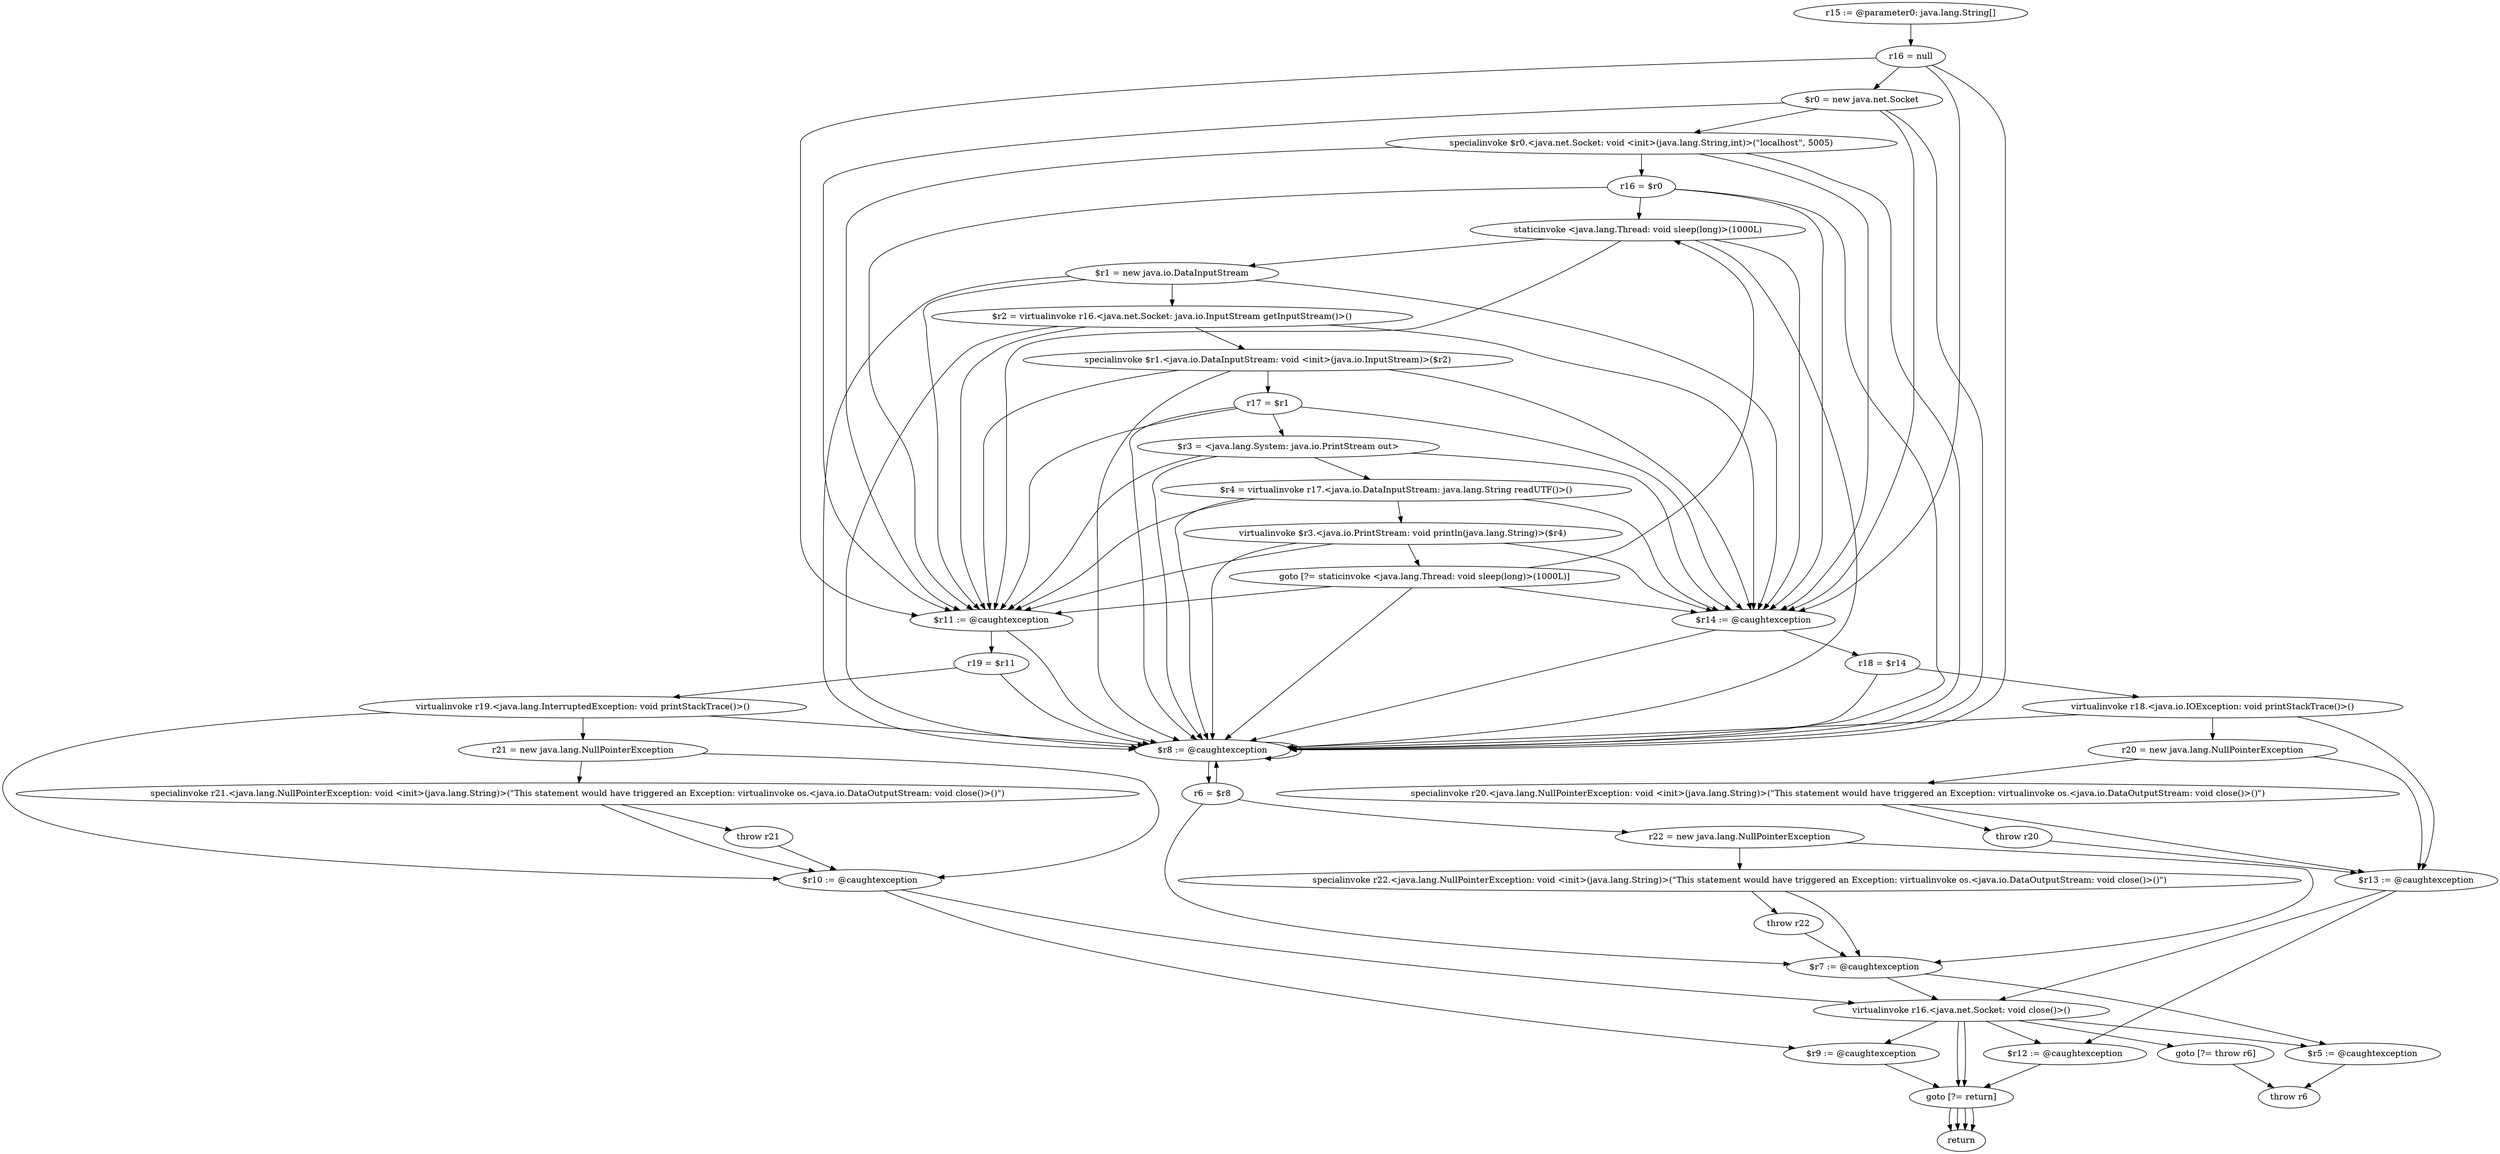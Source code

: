 digraph "unitGraph" {
    "r15 := @parameter0: java.lang.String[]"
    "r16 = null"
    "$r0 = new java.net.Socket"
    "specialinvoke $r0.<java.net.Socket: void <init>(java.lang.String,int)>(\"localhost\", 5005)"
    "r16 = $r0"
    "staticinvoke <java.lang.Thread: void sleep(long)>(1000L)"
    "$r1 = new java.io.DataInputStream"
    "$r2 = virtualinvoke r16.<java.net.Socket: java.io.InputStream getInputStream()>()"
    "specialinvoke $r1.<java.io.DataInputStream: void <init>(java.io.InputStream)>($r2)"
    "r17 = $r1"
    "$r3 = <java.lang.System: java.io.PrintStream out>"
    "$r4 = virtualinvoke r17.<java.io.DataInputStream: java.lang.String readUTF()>()"
    "virtualinvoke $r3.<java.io.PrintStream: void println(java.lang.String)>($r4)"
    "goto [?= staticinvoke <java.lang.Thread: void sleep(long)>(1000L)]"
    "$r14 := @caughtexception"
    "r18 = $r14"
    "virtualinvoke r18.<java.io.IOException: void printStackTrace()>()"
    "r20 = new java.lang.NullPointerException"
    "specialinvoke r20.<java.lang.NullPointerException: void <init>(java.lang.String)>(\"This statement would have triggered an Exception: virtualinvoke os.<java.io.DataOutputStream: void close()>()\")"
    "throw r20"
    "$r13 := @caughtexception"
    "virtualinvoke r16.<java.net.Socket: void close()>()"
    "goto [?= return]"
    "$r12 := @caughtexception"
    "$r11 := @caughtexception"
    "r19 = $r11"
    "virtualinvoke r19.<java.lang.InterruptedException: void printStackTrace()>()"
    "r21 = new java.lang.NullPointerException"
    "specialinvoke r21.<java.lang.NullPointerException: void <init>(java.lang.String)>(\"This statement would have triggered an Exception: virtualinvoke os.<java.io.DataOutputStream: void close()>()\")"
    "throw r21"
    "$r10 := @caughtexception"
    "$r9 := @caughtexception"
    "$r8 := @caughtexception"
    "r6 = $r8"
    "r22 = new java.lang.NullPointerException"
    "specialinvoke r22.<java.lang.NullPointerException: void <init>(java.lang.String)>(\"This statement would have triggered an Exception: virtualinvoke os.<java.io.DataOutputStream: void close()>()\")"
    "throw r22"
    "$r7 := @caughtexception"
    "goto [?= throw r6]"
    "$r5 := @caughtexception"
    "throw r6"
    "return"
    "r15 := @parameter0: java.lang.String[]"->"r16 = null";
    "r16 = null"->"$r14 := @caughtexception";
    "r16 = null"->"$r11 := @caughtexception";
    "r16 = null"->"$r8 := @caughtexception";
    "r16 = null"->"$r0 = new java.net.Socket";
    "$r0 = new java.net.Socket"->"$r14 := @caughtexception";
    "$r0 = new java.net.Socket"->"$r11 := @caughtexception";
    "$r0 = new java.net.Socket"->"$r8 := @caughtexception";
    "$r0 = new java.net.Socket"->"specialinvoke $r0.<java.net.Socket: void <init>(java.lang.String,int)>(\"localhost\", 5005)";
    "specialinvoke $r0.<java.net.Socket: void <init>(java.lang.String,int)>(\"localhost\", 5005)"->"$r14 := @caughtexception";
    "specialinvoke $r0.<java.net.Socket: void <init>(java.lang.String,int)>(\"localhost\", 5005)"->"$r11 := @caughtexception";
    "specialinvoke $r0.<java.net.Socket: void <init>(java.lang.String,int)>(\"localhost\", 5005)"->"$r8 := @caughtexception";
    "specialinvoke $r0.<java.net.Socket: void <init>(java.lang.String,int)>(\"localhost\", 5005)"->"r16 = $r0";
    "r16 = $r0"->"$r14 := @caughtexception";
    "r16 = $r0"->"$r11 := @caughtexception";
    "r16 = $r0"->"$r8 := @caughtexception";
    "r16 = $r0"->"staticinvoke <java.lang.Thread: void sleep(long)>(1000L)";
    "staticinvoke <java.lang.Thread: void sleep(long)>(1000L)"->"$r14 := @caughtexception";
    "staticinvoke <java.lang.Thread: void sleep(long)>(1000L)"->"$r11 := @caughtexception";
    "staticinvoke <java.lang.Thread: void sleep(long)>(1000L)"->"$r8 := @caughtexception";
    "staticinvoke <java.lang.Thread: void sleep(long)>(1000L)"->"$r1 = new java.io.DataInputStream";
    "$r1 = new java.io.DataInputStream"->"$r14 := @caughtexception";
    "$r1 = new java.io.DataInputStream"->"$r11 := @caughtexception";
    "$r1 = new java.io.DataInputStream"->"$r8 := @caughtexception";
    "$r1 = new java.io.DataInputStream"->"$r2 = virtualinvoke r16.<java.net.Socket: java.io.InputStream getInputStream()>()";
    "$r2 = virtualinvoke r16.<java.net.Socket: java.io.InputStream getInputStream()>()"->"$r14 := @caughtexception";
    "$r2 = virtualinvoke r16.<java.net.Socket: java.io.InputStream getInputStream()>()"->"$r11 := @caughtexception";
    "$r2 = virtualinvoke r16.<java.net.Socket: java.io.InputStream getInputStream()>()"->"$r8 := @caughtexception";
    "$r2 = virtualinvoke r16.<java.net.Socket: java.io.InputStream getInputStream()>()"->"specialinvoke $r1.<java.io.DataInputStream: void <init>(java.io.InputStream)>($r2)";
    "specialinvoke $r1.<java.io.DataInputStream: void <init>(java.io.InputStream)>($r2)"->"$r14 := @caughtexception";
    "specialinvoke $r1.<java.io.DataInputStream: void <init>(java.io.InputStream)>($r2)"->"$r11 := @caughtexception";
    "specialinvoke $r1.<java.io.DataInputStream: void <init>(java.io.InputStream)>($r2)"->"$r8 := @caughtexception";
    "specialinvoke $r1.<java.io.DataInputStream: void <init>(java.io.InputStream)>($r2)"->"r17 = $r1";
    "r17 = $r1"->"$r14 := @caughtexception";
    "r17 = $r1"->"$r11 := @caughtexception";
    "r17 = $r1"->"$r8 := @caughtexception";
    "r17 = $r1"->"$r3 = <java.lang.System: java.io.PrintStream out>";
    "$r3 = <java.lang.System: java.io.PrintStream out>"->"$r14 := @caughtexception";
    "$r3 = <java.lang.System: java.io.PrintStream out>"->"$r11 := @caughtexception";
    "$r3 = <java.lang.System: java.io.PrintStream out>"->"$r8 := @caughtexception";
    "$r3 = <java.lang.System: java.io.PrintStream out>"->"$r4 = virtualinvoke r17.<java.io.DataInputStream: java.lang.String readUTF()>()";
    "$r4 = virtualinvoke r17.<java.io.DataInputStream: java.lang.String readUTF()>()"->"$r14 := @caughtexception";
    "$r4 = virtualinvoke r17.<java.io.DataInputStream: java.lang.String readUTF()>()"->"$r11 := @caughtexception";
    "$r4 = virtualinvoke r17.<java.io.DataInputStream: java.lang.String readUTF()>()"->"$r8 := @caughtexception";
    "$r4 = virtualinvoke r17.<java.io.DataInputStream: java.lang.String readUTF()>()"->"virtualinvoke $r3.<java.io.PrintStream: void println(java.lang.String)>($r4)";
    "virtualinvoke $r3.<java.io.PrintStream: void println(java.lang.String)>($r4)"->"$r14 := @caughtexception";
    "virtualinvoke $r3.<java.io.PrintStream: void println(java.lang.String)>($r4)"->"$r11 := @caughtexception";
    "virtualinvoke $r3.<java.io.PrintStream: void println(java.lang.String)>($r4)"->"$r8 := @caughtexception";
    "virtualinvoke $r3.<java.io.PrintStream: void println(java.lang.String)>($r4)"->"goto [?= staticinvoke <java.lang.Thread: void sleep(long)>(1000L)]";
    "goto [?= staticinvoke <java.lang.Thread: void sleep(long)>(1000L)]"->"$r14 := @caughtexception";
    "goto [?= staticinvoke <java.lang.Thread: void sleep(long)>(1000L)]"->"$r11 := @caughtexception";
    "goto [?= staticinvoke <java.lang.Thread: void sleep(long)>(1000L)]"->"$r8 := @caughtexception";
    "goto [?= staticinvoke <java.lang.Thread: void sleep(long)>(1000L)]"->"staticinvoke <java.lang.Thread: void sleep(long)>(1000L)";
    "$r14 := @caughtexception"->"r18 = $r14";
    "$r14 := @caughtexception"->"$r8 := @caughtexception";
    "r18 = $r14"->"virtualinvoke r18.<java.io.IOException: void printStackTrace()>()";
    "r18 = $r14"->"$r8 := @caughtexception";
    "virtualinvoke r18.<java.io.IOException: void printStackTrace()>()"->"$r13 := @caughtexception";
    "virtualinvoke r18.<java.io.IOException: void printStackTrace()>()"->"$r8 := @caughtexception";
    "virtualinvoke r18.<java.io.IOException: void printStackTrace()>()"->"r20 = new java.lang.NullPointerException";
    "r20 = new java.lang.NullPointerException"->"specialinvoke r20.<java.lang.NullPointerException: void <init>(java.lang.String)>(\"This statement would have triggered an Exception: virtualinvoke os.<java.io.DataOutputStream: void close()>()\")";
    "r20 = new java.lang.NullPointerException"->"$r13 := @caughtexception";
    "specialinvoke r20.<java.lang.NullPointerException: void <init>(java.lang.String)>(\"This statement would have triggered an Exception: virtualinvoke os.<java.io.DataOutputStream: void close()>()\")"->"throw r20";
    "specialinvoke r20.<java.lang.NullPointerException: void <init>(java.lang.String)>(\"This statement would have triggered an Exception: virtualinvoke os.<java.io.DataOutputStream: void close()>()\")"->"$r13 := @caughtexception";
    "throw r20"->"$r13 := @caughtexception";
    "$r13 := @caughtexception"->"virtualinvoke r16.<java.net.Socket: void close()>()";
    "$r13 := @caughtexception"->"$r12 := @caughtexception";
    "virtualinvoke r16.<java.net.Socket: void close()>()"->"goto [?= return]";
    "virtualinvoke r16.<java.net.Socket: void close()>()"->"$r12 := @caughtexception";
    "goto [?= return]"->"return";
    "$r12 := @caughtexception"->"goto [?= return]";
    "goto [?= return]"->"return";
    "$r11 := @caughtexception"->"r19 = $r11";
    "$r11 := @caughtexception"->"$r8 := @caughtexception";
    "r19 = $r11"->"virtualinvoke r19.<java.lang.InterruptedException: void printStackTrace()>()";
    "r19 = $r11"->"$r8 := @caughtexception";
    "virtualinvoke r19.<java.lang.InterruptedException: void printStackTrace()>()"->"$r10 := @caughtexception";
    "virtualinvoke r19.<java.lang.InterruptedException: void printStackTrace()>()"->"$r8 := @caughtexception";
    "virtualinvoke r19.<java.lang.InterruptedException: void printStackTrace()>()"->"r21 = new java.lang.NullPointerException";
    "r21 = new java.lang.NullPointerException"->"specialinvoke r21.<java.lang.NullPointerException: void <init>(java.lang.String)>(\"This statement would have triggered an Exception: virtualinvoke os.<java.io.DataOutputStream: void close()>()\")";
    "r21 = new java.lang.NullPointerException"->"$r10 := @caughtexception";
    "specialinvoke r21.<java.lang.NullPointerException: void <init>(java.lang.String)>(\"This statement would have triggered an Exception: virtualinvoke os.<java.io.DataOutputStream: void close()>()\")"->"throw r21";
    "specialinvoke r21.<java.lang.NullPointerException: void <init>(java.lang.String)>(\"This statement would have triggered an Exception: virtualinvoke os.<java.io.DataOutputStream: void close()>()\")"->"$r10 := @caughtexception";
    "throw r21"->"$r10 := @caughtexception";
    "$r10 := @caughtexception"->"virtualinvoke r16.<java.net.Socket: void close()>()";
    "$r10 := @caughtexception"->"$r9 := @caughtexception";
    "virtualinvoke r16.<java.net.Socket: void close()>()"->"goto [?= return]";
    "virtualinvoke r16.<java.net.Socket: void close()>()"->"$r9 := @caughtexception";
    "goto [?= return]"->"return";
    "$r9 := @caughtexception"->"goto [?= return]";
    "goto [?= return]"->"return";
    "$r8 := @caughtexception"->"r6 = $r8";
    "$r8 := @caughtexception"->"$r8 := @caughtexception";
    "r6 = $r8"->"$r7 := @caughtexception";
    "r6 = $r8"->"$r8 := @caughtexception";
    "r6 = $r8"->"r22 = new java.lang.NullPointerException";
    "r22 = new java.lang.NullPointerException"->"specialinvoke r22.<java.lang.NullPointerException: void <init>(java.lang.String)>(\"This statement would have triggered an Exception: virtualinvoke os.<java.io.DataOutputStream: void close()>()\")";
    "r22 = new java.lang.NullPointerException"->"$r7 := @caughtexception";
    "specialinvoke r22.<java.lang.NullPointerException: void <init>(java.lang.String)>(\"This statement would have triggered an Exception: virtualinvoke os.<java.io.DataOutputStream: void close()>()\")"->"throw r22";
    "specialinvoke r22.<java.lang.NullPointerException: void <init>(java.lang.String)>(\"This statement would have triggered an Exception: virtualinvoke os.<java.io.DataOutputStream: void close()>()\")"->"$r7 := @caughtexception";
    "throw r22"->"$r7 := @caughtexception";
    "$r7 := @caughtexception"->"virtualinvoke r16.<java.net.Socket: void close()>()";
    "$r7 := @caughtexception"->"$r5 := @caughtexception";
    "virtualinvoke r16.<java.net.Socket: void close()>()"->"goto [?= throw r6]";
    "virtualinvoke r16.<java.net.Socket: void close()>()"->"$r5 := @caughtexception";
    "goto [?= throw r6]"->"throw r6";
    "$r5 := @caughtexception"->"throw r6";
}
